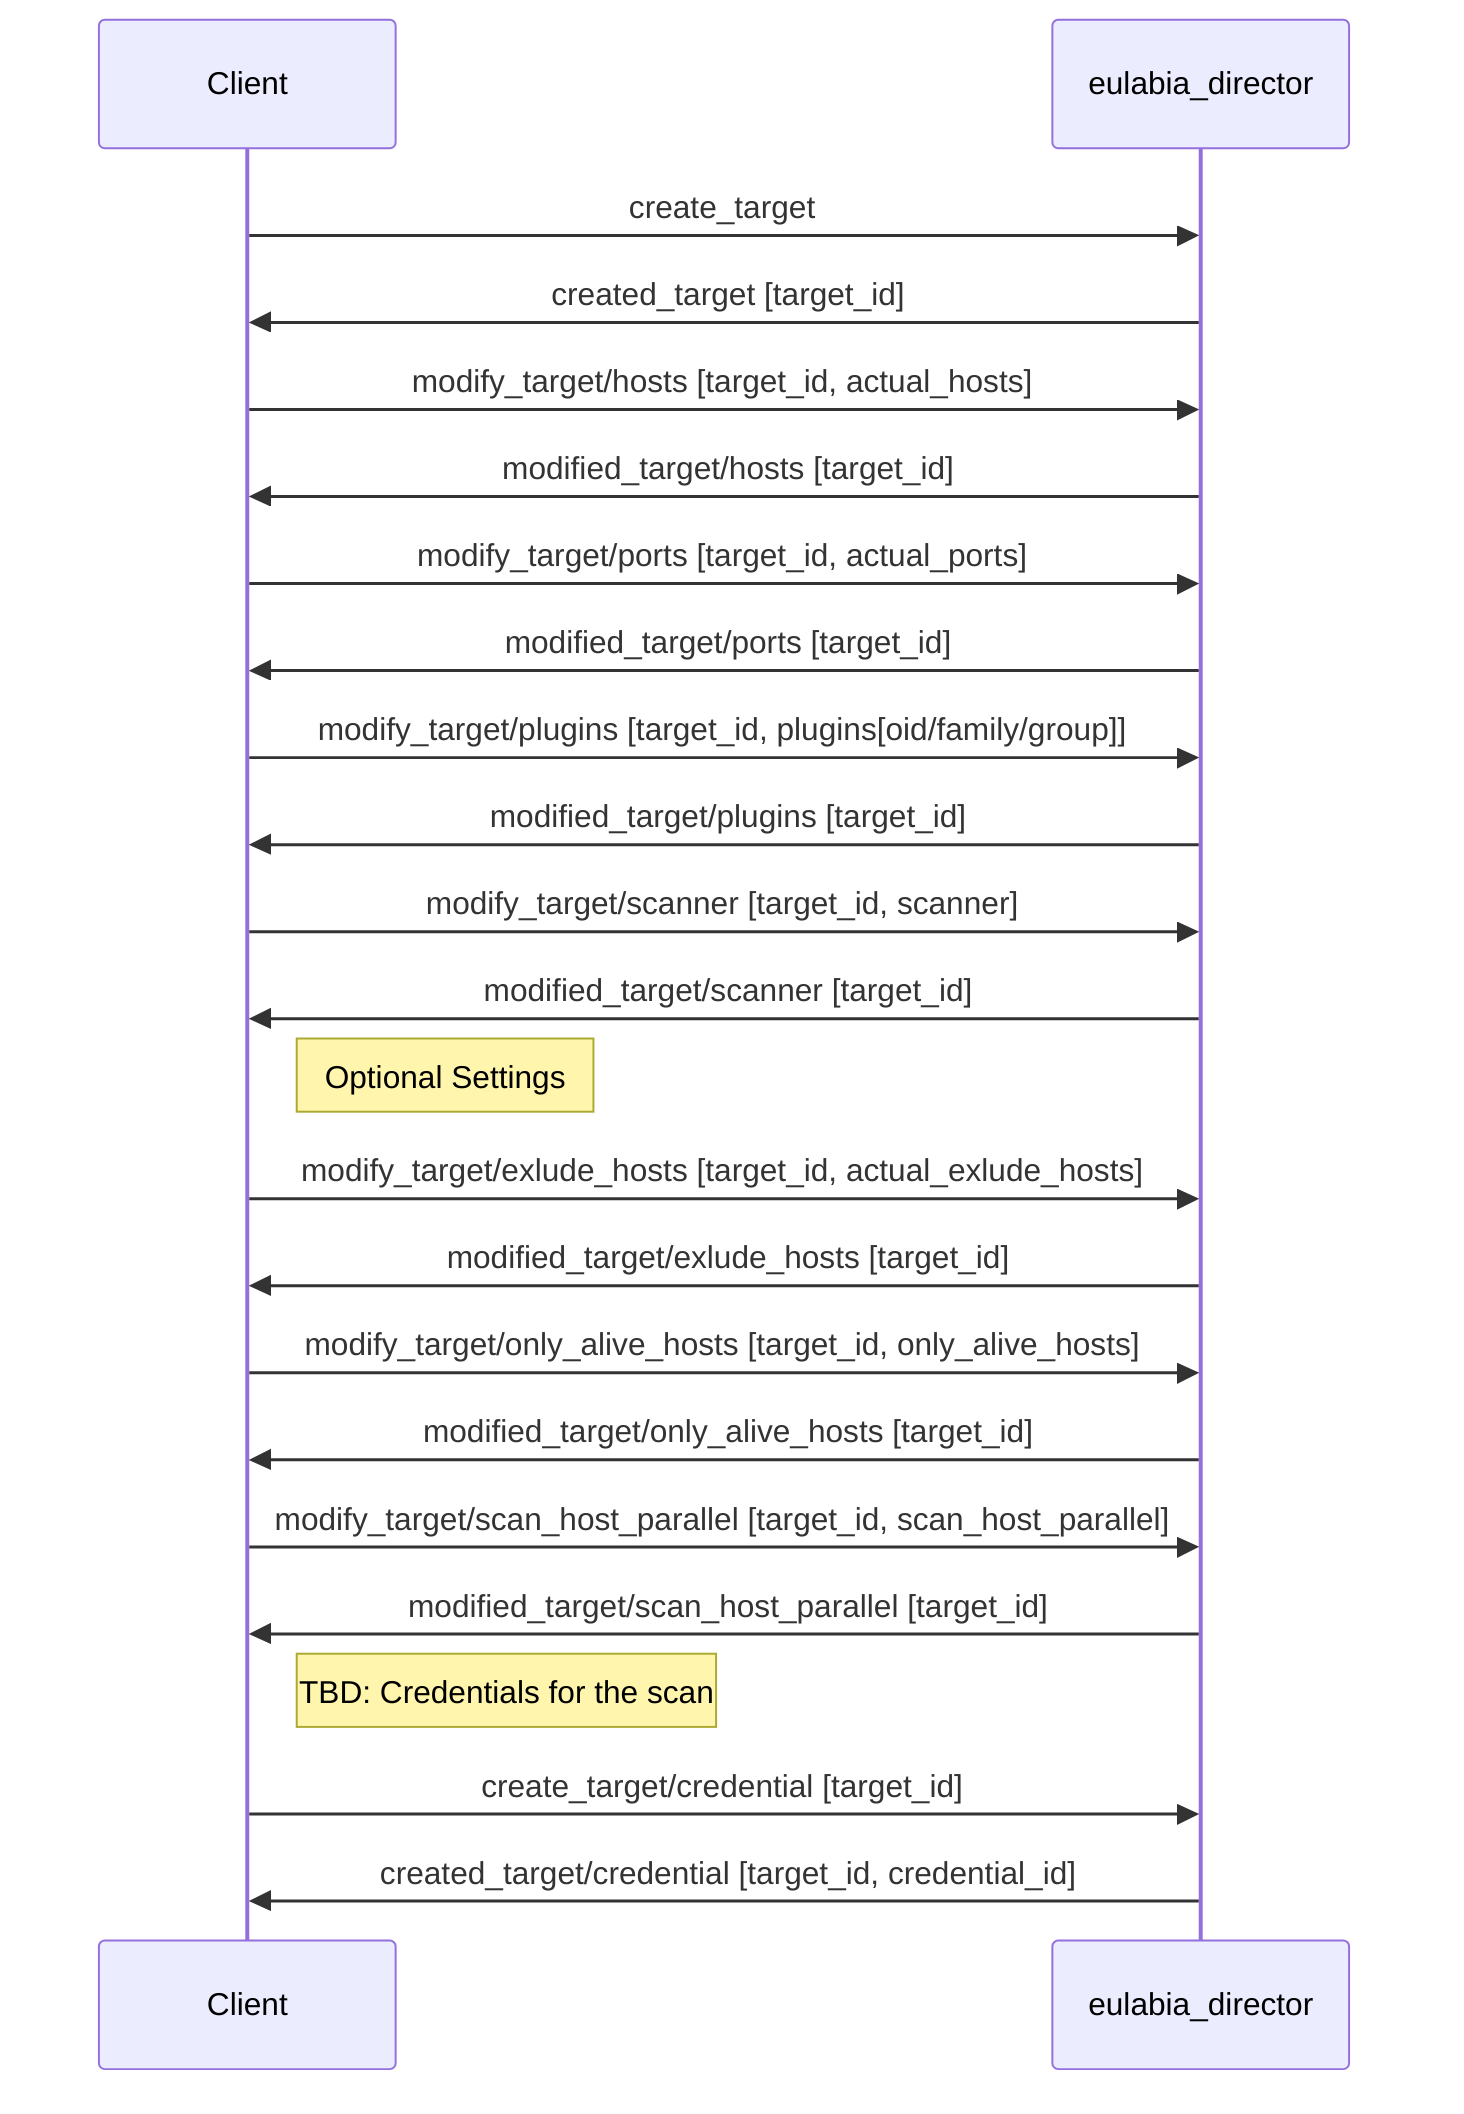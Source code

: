 sequenceDiagram
    participant Client
    participant eulabia_director
    Client->>eulabia_director: create_target
    eulabia_director->>Client: created_target [target_id]
    Client->>eulabia_director: modify_target/hosts [target_id, actual_hosts]
    eulabia_director->>Client: modified_target/hosts [target_id]
    Client->>eulabia_director: modify_target/ports [target_id, actual_ports]
    eulabia_director->>Client: modified_target/ports [target_id]
    Client->>eulabia_director: modify_target/plugins [target_id, plugins[oid/family/group]]
    eulabia_director->>Client: modified_target/plugins [target_id]
    Client->>eulabia_director: modify_target/scanner [target_id, scanner]
    eulabia_director->>Client: modified_target/scanner [target_id]
    Note right of Client: Optional Settings
    Client->>eulabia_director: modify_target/exlude_hosts [target_id, actual_exlude_hosts]
    eulabia_director->>Client: modified_target/exlude_hosts [target_id]
    Client->>eulabia_director: modify_target/only_alive_hosts [target_id, only_alive_hosts]
    eulabia_director->>Client: modified_target/only_alive_hosts [target_id]
    Client->>eulabia_director: modify_target/scan_host_parallel [target_id, scan_host_parallel]
    eulabia_director->>Client: modified_target/scan_host_parallel [target_id]
    Note right of Client: TBD: Credentials for the scan 
    Client->>eulabia_director: create_target/credential [target_id]
    eulabia_director->>Client: created_target/credential [target_id, credential_id]